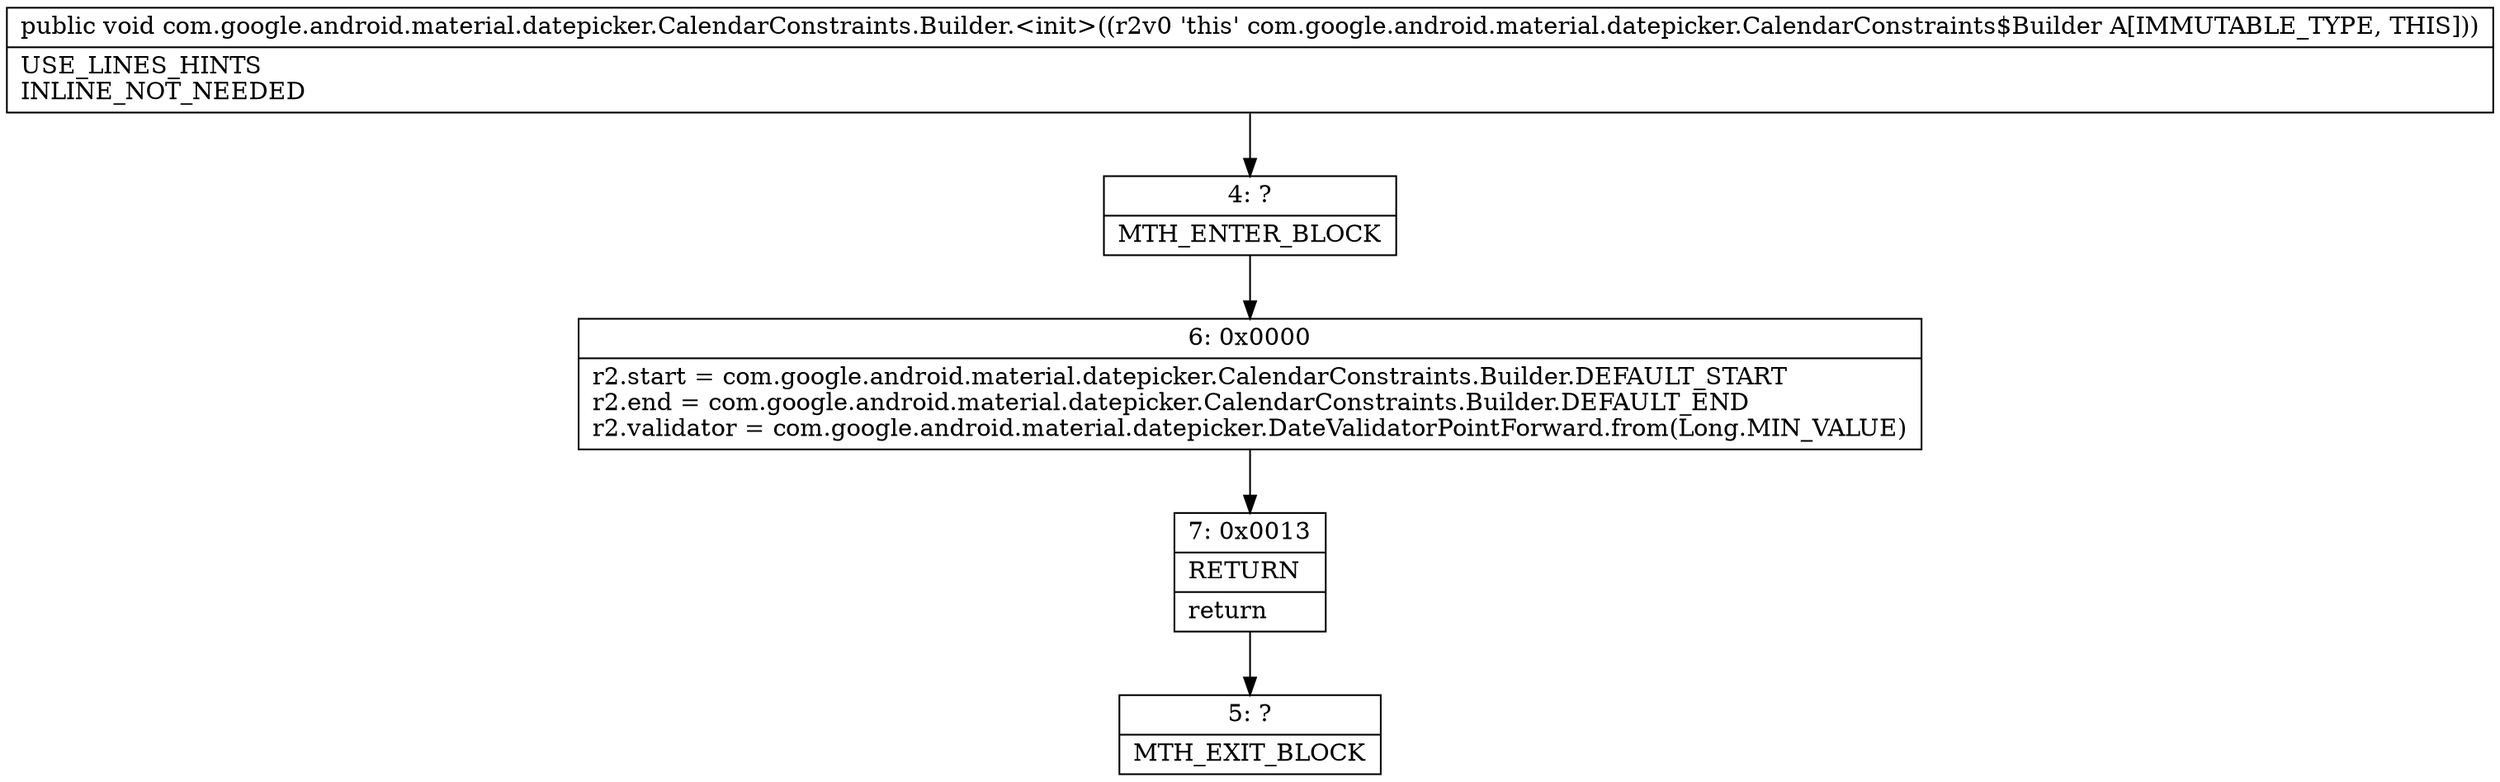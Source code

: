 digraph "CFG forcom.google.android.material.datepicker.CalendarConstraints.Builder.\<init\>()V" {
Node_4 [shape=record,label="{4\:\ ?|MTH_ENTER_BLOCK\l}"];
Node_6 [shape=record,label="{6\:\ 0x0000|r2.start = com.google.android.material.datepicker.CalendarConstraints.Builder.DEFAULT_START\lr2.end = com.google.android.material.datepicker.CalendarConstraints.Builder.DEFAULT_END\lr2.validator = com.google.android.material.datepicker.DateValidatorPointForward.from(Long.MIN_VALUE)\l}"];
Node_7 [shape=record,label="{7\:\ 0x0013|RETURN\l|return\l}"];
Node_5 [shape=record,label="{5\:\ ?|MTH_EXIT_BLOCK\l}"];
MethodNode[shape=record,label="{public void com.google.android.material.datepicker.CalendarConstraints.Builder.\<init\>((r2v0 'this' com.google.android.material.datepicker.CalendarConstraints$Builder A[IMMUTABLE_TYPE, THIS]))  | USE_LINES_HINTS\lINLINE_NOT_NEEDED\l}"];
MethodNode -> Node_4;Node_4 -> Node_6;
Node_6 -> Node_7;
Node_7 -> Node_5;
}

